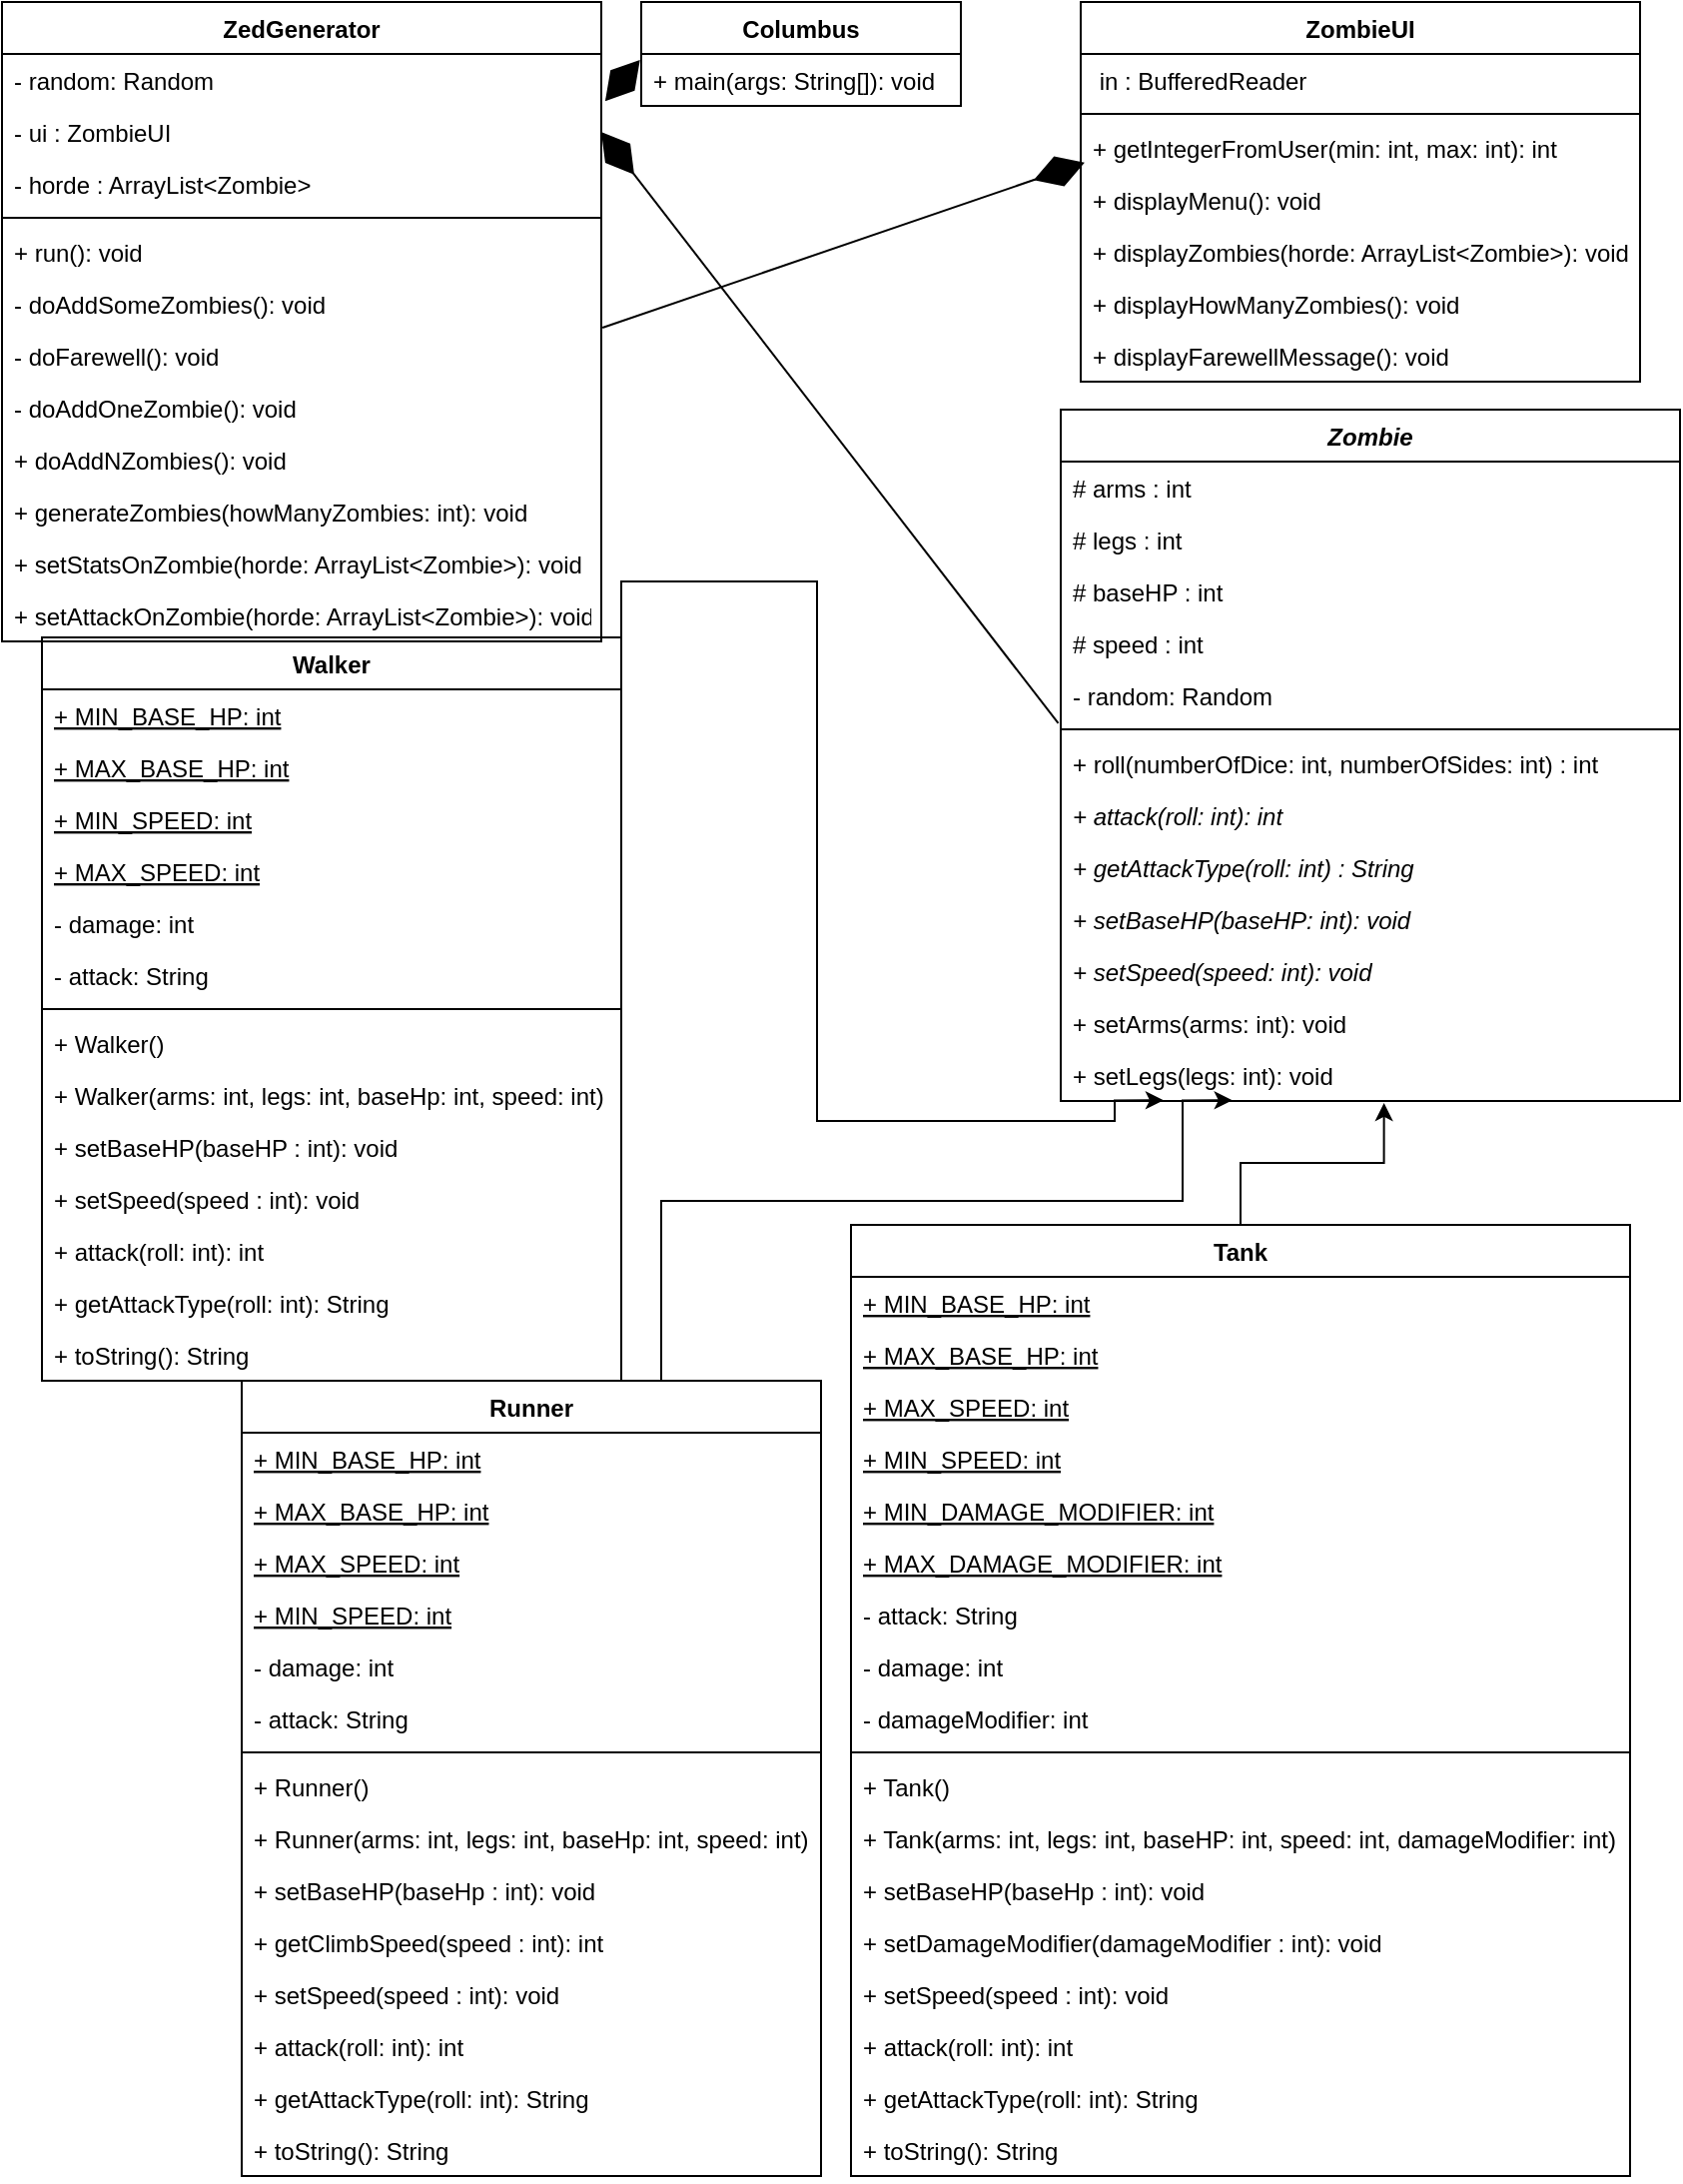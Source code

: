 <mxfile version="16.5.2" type="device"><diagram id="QH2ERU342eksi16rLNfZ" name="Page-1"><mxGraphModel dx="508" dy="740" grid="1" gridSize="10" guides="1" tooltips="1" connect="1" arrows="1" fold="1" page="1" pageScale="1" pageWidth="850" pageHeight="1100" math="0" shadow="0"><root><mxCell id="0"/><mxCell id="1" parent="0"/><mxCell id="HBqoysYSaNz5gCofPVMn-1" value="Zombie" style="swimlane;fontStyle=3;align=center;verticalAlign=top;childLayout=stackLayout;horizontal=1;startSize=26;horizontalStack=0;resizeParent=1;resizeParentMax=0;resizeLast=0;collapsible=1;marginBottom=0;" parent="1" vertex="1"><mxGeometry x="530" y="204" width="310" height="346" as="geometry"/></mxCell><mxCell id="HBqoysYSaNz5gCofPVMn-2" value="# arms : int" style="text;strokeColor=none;fillColor=none;align=left;verticalAlign=top;spacingLeft=4;spacingRight=4;overflow=hidden;rotatable=0;points=[[0,0.5],[1,0.5]];portConstraint=eastwest;" parent="HBqoysYSaNz5gCofPVMn-1" vertex="1"><mxGeometry y="26" width="310" height="26" as="geometry"/></mxCell><mxCell id="HBqoysYSaNz5gCofPVMn-23" value="# legs : int" style="text;strokeColor=none;fillColor=none;align=left;verticalAlign=top;spacingLeft=4;spacingRight=4;overflow=hidden;rotatable=0;points=[[0,0.5],[1,0.5]];portConstraint=eastwest;" parent="HBqoysYSaNz5gCofPVMn-1" vertex="1"><mxGeometry y="52" width="310" height="26" as="geometry"/></mxCell><mxCell id="HBqoysYSaNz5gCofPVMn-24" value="# baseHP : int" style="text;strokeColor=none;fillColor=none;align=left;verticalAlign=top;spacingLeft=4;spacingRight=4;overflow=hidden;rotatable=0;points=[[0,0.5],[1,0.5]];portConstraint=eastwest;" parent="HBqoysYSaNz5gCofPVMn-1" vertex="1"><mxGeometry y="78" width="310" height="26" as="geometry"/></mxCell><mxCell id="HBqoysYSaNz5gCofPVMn-25" value="# speed : int" style="text;strokeColor=none;fillColor=none;align=left;verticalAlign=top;spacingLeft=4;spacingRight=4;overflow=hidden;rotatable=0;points=[[0,0.5],[1,0.5]];portConstraint=eastwest;" parent="HBqoysYSaNz5gCofPVMn-1" vertex="1"><mxGeometry y="104" width="310" height="26" as="geometry"/></mxCell><mxCell id="Yi1McN0F6gf4HMEJNDJ7-10" value="- random: Random" style="text;strokeColor=none;fillColor=none;align=left;verticalAlign=top;spacingLeft=4;spacingRight=4;overflow=hidden;rotatable=0;points=[[0,0.5],[1,0.5]];portConstraint=eastwest;" vertex="1" parent="HBqoysYSaNz5gCofPVMn-1"><mxGeometry y="130" width="310" height="26" as="geometry"/></mxCell><mxCell id="HBqoysYSaNz5gCofPVMn-3" value="" style="line;strokeWidth=1;fillColor=none;align=left;verticalAlign=middle;spacingTop=-1;spacingLeft=3;spacingRight=3;rotatable=0;labelPosition=right;points=[];portConstraint=eastwest;" parent="HBqoysYSaNz5gCofPVMn-1" vertex="1"><mxGeometry y="156" width="310" height="8" as="geometry"/></mxCell><mxCell id="HBqoysYSaNz5gCofPVMn-4" value="+ roll(numberOfDice: int, numberOfSides: int) : int" style="text;strokeColor=none;fillColor=none;align=left;verticalAlign=top;spacingLeft=4;spacingRight=4;overflow=hidden;rotatable=0;points=[[0,0.5],[1,0.5]];portConstraint=eastwest;" parent="HBqoysYSaNz5gCofPVMn-1" vertex="1"><mxGeometry y="164" width="310" height="26" as="geometry"/></mxCell><mxCell id="HBqoysYSaNz5gCofPVMn-26" value="+ attack(roll: int): int" style="text;strokeColor=none;fillColor=none;align=left;verticalAlign=top;spacingLeft=4;spacingRight=4;overflow=hidden;rotatable=0;points=[[0,0.5],[1,0.5]];portConstraint=eastwest;fontStyle=2" parent="HBqoysYSaNz5gCofPVMn-1" vertex="1"><mxGeometry y="190" width="310" height="26" as="geometry"/></mxCell><mxCell id="HBqoysYSaNz5gCofPVMn-27" value="+ getAttackType(roll: int) : String" style="text;strokeColor=none;fillColor=none;align=left;verticalAlign=top;spacingLeft=4;spacingRight=4;overflow=hidden;rotatable=0;points=[[0,0.5],[1,0.5]];portConstraint=eastwest;fontStyle=2" parent="HBqoysYSaNz5gCofPVMn-1" vertex="1"><mxGeometry y="216" width="310" height="26" as="geometry"/></mxCell><mxCell id="Yi1McN0F6gf4HMEJNDJ7-12" value="+ setBaseHP(baseHP: int): void" style="text;strokeColor=none;fillColor=none;align=left;verticalAlign=top;spacingLeft=4;spacingRight=4;overflow=hidden;rotatable=0;points=[[0,0.5],[1,0.5]];portConstraint=eastwest;fontStyle=2" vertex="1" parent="HBqoysYSaNz5gCofPVMn-1"><mxGeometry y="242" width="310" height="26" as="geometry"/></mxCell><mxCell id="Yi1McN0F6gf4HMEJNDJ7-13" value="+ setSpeed(speed: int): void" style="text;strokeColor=none;fillColor=none;align=left;verticalAlign=top;spacingLeft=4;spacingRight=4;overflow=hidden;rotatable=0;points=[[0,0.5],[1,0.5]];portConstraint=eastwest;fontStyle=2" vertex="1" parent="HBqoysYSaNz5gCofPVMn-1"><mxGeometry y="268" width="310" height="26" as="geometry"/></mxCell><mxCell id="Yi1McN0F6gf4HMEJNDJ7-11" value="+ setArms(arms: int): void" style="text;strokeColor=none;fillColor=none;align=left;verticalAlign=top;spacingLeft=4;spacingRight=4;overflow=hidden;rotatable=0;points=[[0,0.5],[1,0.5]];portConstraint=eastwest;fontStyle=0" vertex="1" parent="HBqoysYSaNz5gCofPVMn-1"><mxGeometry y="294" width="310" height="26" as="geometry"/></mxCell><mxCell id="HBqoysYSaNz5gCofPVMn-40" value="+ setLegs(legs: int): void" style="text;strokeColor=none;fillColor=none;align=left;verticalAlign=top;spacingLeft=4;spacingRight=4;overflow=hidden;rotatable=0;points=[[0,0.5],[1,0.5]];portConstraint=eastwest;fontStyle=0" parent="HBqoysYSaNz5gCofPVMn-1" vertex="1"><mxGeometry y="320" width="310" height="26" as="geometry"/></mxCell><mxCell id="Yi1McN0F6gf4HMEJNDJ7-36" style="edgeStyle=orthogonalEdgeStyle;rounded=0;orthogonalLoop=1;jettySize=auto;html=1;exitX=0.5;exitY=0;exitDx=0;exitDy=0;entryX=0.166;entryY=0.987;entryDx=0;entryDy=0;entryPerimeter=0;" edge="1" parent="1" source="HBqoysYSaNz5gCofPVMn-5" target="HBqoysYSaNz5gCofPVMn-40"><mxGeometry relative="1" as="geometry"><Array as="points"><mxPoint x="310" y="318"/><mxPoint x="310" y="290"/><mxPoint x="408" y="290"/><mxPoint x="408" y="560"/><mxPoint x="557" y="560"/><mxPoint x="557" y="550"/></Array></mxGeometry></mxCell><mxCell id="HBqoysYSaNz5gCofPVMn-5" value="Walker" style="swimlane;fontStyle=1;align=center;verticalAlign=top;childLayout=stackLayout;horizontal=1;startSize=26;horizontalStack=0;resizeParent=1;resizeParentMax=0;resizeLast=0;collapsible=1;marginBottom=0;" parent="1" vertex="1"><mxGeometry x="20" y="318" width="290" height="372" as="geometry"/></mxCell><mxCell id="HBqoysYSaNz5gCofPVMn-6" value="+ MIN_BASE_HP: int" style="text;strokeColor=none;fillColor=none;align=left;verticalAlign=top;spacingLeft=4;spacingRight=4;overflow=hidden;rotatable=0;points=[[0,0.5],[1,0.5]];portConstraint=eastwest;fontStyle=4" parent="HBqoysYSaNz5gCofPVMn-5" vertex="1"><mxGeometry y="26" width="290" height="26" as="geometry"/></mxCell><mxCell id="HBqoysYSaNz5gCofPVMn-49" value="+ MAX_BASE_HP: int" style="text;strokeColor=none;fillColor=none;align=left;verticalAlign=top;spacingLeft=4;spacingRight=4;overflow=hidden;rotatable=0;points=[[0,0.5],[1,0.5]];portConstraint=eastwest;fontStyle=4" parent="HBqoysYSaNz5gCofPVMn-5" vertex="1"><mxGeometry y="52" width="290" height="26" as="geometry"/></mxCell><mxCell id="Yi1McN0F6gf4HMEJNDJ7-14" value="+ MIN_SPEED: int" style="text;strokeColor=none;fillColor=none;align=left;verticalAlign=top;spacingLeft=4;spacingRight=4;overflow=hidden;rotatable=0;points=[[0,0.5],[1,0.5]];portConstraint=eastwest;fontStyle=4" vertex="1" parent="HBqoysYSaNz5gCofPVMn-5"><mxGeometry y="78" width="290" height="26" as="geometry"/></mxCell><mxCell id="Yi1McN0F6gf4HMEJNDJ7-15" value="+ MAX_SPEED: int" style="text;strokeColor=none;fillColor=none;align=left;verticalAlign=top;spacingLeft=4;spacingRight=4;overflow=hidden;rotatable=0;points=[[0,0.5],[1,0.5]];portConstraint=eastwest;fontStyle=4" vertex="1" parent="HBqoysYSaNz5gCofPVMn-5"><mxGeometry y="104" width="290" height="26" as="geometry"/></mxCell><mxCell id="Yi1McN0F6gf4HMEJNDJ7-16" value="- damage: int" style="text;strokeColor=none;fillColor=none;align=left;verticalAlign=top;spacingLeft=4;spacingRight=4;overflow=hidden;rotatable=0;points=[[0,0.5],[1,0.5]];portConstraint=eastwest;fontStyle=0" vertex="1" parent="HBqoysYSaNz5gCofPVMn-5"><mxGeometry y="130" width="290" height="26" as="geometry"/></mxCell><mxCell id="Yi1McN0F6gf4HMEJNDJ7-17" value="- attack: String" style="text;strokeColor=none;fillColor=none;align=left;verticalAlign=top;spacingLeft=4;spacingRight=4;overflow=hidden;rotatable=0;points=[[0,0.5],[1,0.5]];portConstraint=eastwest;fontStyle=0" vertex="1" parent="HBqoysYSaNz5gCofPVMn-5"><mxGeometry y="156" width="290" height="26" as="geometry"/></mxCell><mxCell id="HBqoysYSaNz5gCofPVMn-7" value="" style="line;strokeWidth=1;fillColor=none;align=left;verticalAlign=middle;spacingTop=-1;spacingLeft=3;spacingRight=3;rotatable=0;labelPosition=right;points=[];portConstraint=eastwest;" parent="HBqoysYSaNz5gCofPVMn-5" vertex="1"><mxGeometry y="182" width="290" height="8" as="geometry"/></mxCell><mxCell id="HBqoysYSaNz5gCofPVMn-8" value="+ Walker()" style="text;strokeColor=none;fillColor=none;align=left;verticalAlign=top;spacingLeft=4;spacingRight=4;overflow=hidden;rotatable=0;points=[[0,0.5],[1,0.5]];portConstraint=eastwest;" parent="HBqoysYSaNz5gCofPVMn-5" vertex="1"><mxGeometry y="190" width="290" height="26" as="geometry"/></mxCell><mxCell id="HBqoysYSaNz5gCofPVMn-48" value="+ Walker(arms: int, legs: int, baseHp: int, speed: int)" style="text;strokeColor=none;fillColor=none;align=left;verticalAlign=top;spacingLeft=4;spacingRight=4;overflow=hidden;rotatable=0;points=[[0,0.5],[1,0.5]];portConstraint=eastwest;" parent="HBqoysYSaNz5gCofPVMn-5" vertex="1"><mxGeometry y="216" width="290" height="26" as="geometry"/></mxCell><mxCell id="Yi1McN0F6gf4HMEJNDJ7-18" value="+ setBaseHP(baseHP : int): void" style="text;strokeColor=none;fillColor=none;align=left;verticalAlign=top;spacingLeft=4;spacingRight=4;overflow=hidden;rotatable=0;points=[[0,0.5],[1,0.5]];portConstraint=eastwest;" vertex="1" parent="HBqoysYSaNz5gCofPVMn-5"><mxGeometry y="242" width="290" height="26" as="geometry"/></mxCell><mxCell id="Yi1McN0F6gf4HMEJNDJ7-1" value="+ setSpeed(speed : int): void" style="text;strokeColor=none;fillColor=none;align=left;verticalAlign=top;spacingLeft=4;spacingRight=4;overflow=hidden;rotatable=0;points=[[0,0.5],[1,0.5]];portConstraint=eastwest;" vertex="1" parent="HBqoysYSaNz5gCofPVMn-5"><mxGeometry y="268" width="290" height="26" as="geometry"/></mxCell><mxCell id="Yi1McN0F6gf4HMEJNDJ7-2" value="+ attack(roll: int): int" style="text;strokeColor=none;fillColor=none;align=left;verticalAlign=top;spacingLeft=4;spacingRight=4;overflow=hidden;rotatable=0;points=[[0,0.5],[1,0.5]];portConstraint=eastwest;" vertex="1" parent="HBqoysYSaNz5gCofPVMn-5"><mxGeometry y="294" width="290" height="26" as="geometry"/></mxCell><mxCell id="Yi1McN0F6gf4HMEJNDJ7-19" value="+ getAttackType(roll: int): String" style="text;strokeColor=none;fillColor=none;align=left;verticalAlign=top;spacingLeft=4;spacingRight=4;overflow=hidden;rotatable=0;points=[[0,0.5],[1,0.5]];portConstraint=eastwest;" vertex="1" parent="HBqoysYSaNz5gCofPVMn-5"><mxGeometry y="320" width="290" height="26" as="geometry"/></mxCell><mxCell id="Yi1McN0F6gf4HMEJNDJ7-20" value="+ toString(): String" style="text;strokeColor=none;fillColor=none;align=left;verticalAlign=top;spacingLeft=4;spacingRight=4;overflow=hidden;rotatable=0;points=[[0,0.5],[1,0.5]];portConstraint=eastwest;" vertex="1" parent="HBqoysYSaNz5gCofPVMn-5"><mxGeometry y="346" width="290" height="26" as="geometry"/></mxCell><mxCell id="Yi1McN0F6gf4HMEJNDJ7-35" style="edgeStyle=orthogonalEdgeStyle;rounded=0;orthogonalLoop=1;jettySize=auto;html=1;exitX=0.5;exitY=0;exitDx=0;exitDy=0;entryX=0.277;entryY=0.987;entryDx=0;entryDy=0;entryPerimeter=0;" edge="1" parent="1" source="HBqoysYSaNz5gCofPVMn-9" target="HBqoysYSaNz5gCofPVMn-40"><mxGeometry relative="1" as="geometry"><Array as="points"><mxPoint x="330" y="690"/><mxPoint x="330" y="600"/><mxPoint x="591" y="600"/></Array></mxGeometry></mxCell><mxCell id="HBqoysYSaNz5gCofPVMn-9" value="Runner" style="swimlane;fontStyle=1;align=center;verticalAlign=top;childLayout=stackLayout;horizontal=1;startSize=26;horizontalStack=0;resizeParent=1;resizeParentMax=0;resizeLast=0;collapsible=1;marginBottom=0;" parent="1" vertex="1"><mxGeometry x="120" y="690" width="290" height="398" as="geometry"/></mxCell><mxCell id="Yi1McN0F6gf4HMEJNDJ7-3" value="+ MIN_BASE_HP: int" style="text;strokeColor=none;fillColor=none;align=left;verticalAlign=top;spacingLeft=4;spacingRight=4;overflow=hidden;rotatable=0;points=[[0,0.5],[1,0.5]];portConstraint=eastwest;fontStyle=4" vertex="1" parent="HBqoysYSaNz5gCofPVMn-9"><mxGeometry y="26" width="290" height="26" as="geometry"/></mxCell><mxCell id="Yi1McN0F6gf4HMEJNDJ7-4" value="+ MAX_BASE_HP: int" style="text;strokeColor=none;fillColor=none;align=left;verticalAlign=top;spacingLeft=4;spacingRight=4;overflow=hidden;rotatable=0;points=[[0,0.5],[1,0.5]];portConstraint=eastwest;fontStyle=4" vertex="1" parent="HBqoysYSaNz5gCofPVMn-9"><mxGeometry y="52" width="290" height="26" as="geometry"/></mxCell><mxCell id="Yi1McN0F6gf4HMEJNDJ7-30" value="+ MAX_SPEED: int" style="text;strokeColor=none;fillColor=none;align=left;verticalAlign=top;spacingLeft=4;spacingRight=4;overflow=hidden;rotatable=0;points=[[0,0.5],[1,0.5]];portConstraint=eastwest;fontStyle=4" vertex="1" parent="HBqoysYSaNz5gCofPVMn-9"><mxGeometry y="78" width="290" height="26" as="geometry"/></mxCell><mxCell id="Yi1McN0F6gf4HMEJNDJ7-29" value="+ MIN_SPEED: int" style="text;strokeColor=none;fillColor=none;align=left;verticalAlign=top;spacingLeft=4;spacingRight=4;overflow=hidden;rotatable=0;points=[[0,0.5],[1,0.5]];portConstraint=eastwest;fontStyle=4" vertex="1" parent="HBqoysYSaNz5gCofPVMn-9"><mxGeometry y="104" width="290" height="26" as="geometry"/></mxCell><mxCell id="Yi1McN0F6gf4HMEJNDJ7-31" value="- damage: int" style="text;strokeColor=none;fillColor=none;align=left;verticalAlign=top;spacingLeft=4;spacingRight=4;overflow=hidden;rotatable=0;points=[[0,0.5],[1,0.5]];portConstraint=eastwest;fontStyle=0" vertex="1" parent="HBqoysYSaNz5gCofPVMn-9"><mxGeometry y="130" width="290" height="26" as="geometry"/></mxCell><mxCell id="Yi1McN0F6gf4HMEJNDJ7-32" value="- attack: String" style="text;strokeColor=none;fillColor=none;align=left;verticalAlign=top;spacingLeft=4;spacingRight=4;overflow=hidden;rotatable=0;points=[[0,0.5],[1,0.5]];portConstraint=eastwest;fontStyle=0" vertex="1" parent="HBqoysYSaNz5gCofPVMn-9"><mxGeometry y="156" width="290" height="26" as="geometry"/></mxCell><mxCell id="HBqoysYSaNz5gCofPVMn-11" value="" style="line;strokeWidth=1;fillColor=none;align=left;verticalAlign=middle;spacingTop=-1;spacingLeft=3;spacingRight=3;rotatable=0;labelPosition=right;points=[];portConstraint=eastwest;" parent="HBqoysYSaNz5gCofPVMn-9" vertex="1"><mxGeometry y="182" width="290" height="8" as="geometry"/></mxCell><mxCell id="HBqoysYSaNz5gCofPVMn-46" value="+ Runner()" style="text;strokeColor=none;fillColor=none;align=left;verticalAlign=top;spacingLeft=4;spacingRight=4;overflow=hidden;rotatable=0;points=[[0,0.5],[1,0.5]];portConstraint=eastwest;" parent="HBqoysYSaNz5gCofPVMn-9" vertex="1"><mxGeometry y="190" width="290" height="26" as="geometry"/></mxCell><mxCell id="HBqoysYSaNz5gCofPVMn-47" value="+ Runner(arms: int, legs: int, baseHp: int, speed: int)" style="text;strokeColor=none;fillColor=none;align=left;verticalAlign=top;spacingLeft=4;spacingRight=4;overflow=hidden;rotatable=0;points=[[0,0.5],[1,0.5]];portConstraint=eastwest;" parent="HBqoysYSaNz5gCofPVMn-9" vertex="1"><mxGeometry y="216" width="290" height="26" as="geometry"/></mxCell><mxCell id="Yi1McN0F6gf4HMEJNDJ7-34" value="+ setBaseHP(baseHp : int): void" style="text;strokeColor=none;fillColor=none;align=left;verticalAlign=top;spacingLeft=4;spacingRight=4;overflow=hidden;rotatable=0;points=[[0,0.5],[1,0.5]];portConstraint=eastwest;" vertex="1" parent="HBqoysYSaNz5gCofPVMn-9"><mxGeometry y="242" width="290" height="26" as="geometry"/></mxCell><mxCell id="HBqoysYSaNz5gCofPVMn-12" value="+ getClimbSpeed(speed : int): int" style="text;strokeColor=none;fillColor=none;align=left;verticalAlign=top;spacingLeft=4;spacingRight=4;overflow=hidden;rotatable=0;points=[[0,0.5],[1,0.5]];portConstraint=eastwest;" parent="HBqoysYSaNz5gCofPVMn-9" vertex="1"><mxGeometry y="268" width="290" height="26" as="geometry"/></mxCell><mxCell id="Yi1McN0F6gf4HMEJNDJ7-6" value="+ setSpeed(speed : int): void" style="text;strokeColor=none;fillColor=none;align=left;verticalAlign=top;spacingLeft=4;spacingRight=4;overflow=hidden;rotatable=0;points=[[0,0.5],[1,0.5]];portConstraint=eastwest;" vertex="1" parent="HBqoysYSaNz5gCofPVMn-9"><mxGeometry y="294" width="290" height="26" as="geometry"/></mxCell><mxCell id="Yi1McN0F6gf4HMEJNDJ7-7" value="+ attack(roll: int): int" style="text;strokeColor=none;fillColor=none;align=left;verticalAlign=top;spacingLeft=4;spacingRight=4;overflow=hidden;rotatable=0;points=[[0,0.5],[1,0.5]];portConstraint=eastwest;" vertex="1" parent="HBqoysYSaNz5gCofPVMn-9"><mxGeometry y="320" width="290" height="26" as="geometry"/></mxCell><mxCell id="Yi1McN0F6gf4HMEJNDJ7-33" value="+ getAttackType(roll: int): String" style="text;strokeColor=none;fillColor=none;align=left;verticalAlign=top;spacingLeft=4;spacingRight=4;overflow=hidden;rotatable=0;points=[[0,0.5],[1,0.5]];portConstraint=eastwest;" vertex="1" parent="HBqoysYSaNz5gCofPVMn-9"><mxGeometry y="346" width="290" height="26" as="geometry"/></mxCell><mxCell id="Yi1McN0F6gf4HMEJNDJ7-28" value="+ toString(): String" style="text;strokeColor=none;fillColor=none;align=left;verticalAlign=top;spacingLeft=4;spacingRight=4;overflow=hidden;rotatable=0;points=[[0,0.5],[1,0.5]];portConstraint=eastwest;" vertex="1" parent="HBqoysYSaNz5gCofPVMn-9"><mxGeometry y="372" width="290" height="26" as="geometry"/></mxCell><mxCell id="HBqoysYSaNz5gCofPVMn-45" style="edgeStyle=orthogonalEdgeStyle;rounded=0;orthogonalLoop=1;jettySize=auto;html=1;exitX=0.5;exitY=0;exitDx=0;exitDy=0;entryX=0.522;entryY=1.038;entryDx=0;entryDy=0;entryPerimeter=0;" parent="1" source="HBqoysYSaNz5gCofPVMn-13" target="HBqoysYSaNz5gCofPVMn-40" edge="1"><mxGeometry relative="1" as="geometry"/></mxCell><mxCell id="HBqoysYSaNz5gCofPVMn-13" value="Tank" style="swimlane;fontStyle=1;align=center;verticalAlign=top;childLayout=stackLayout;horizontal=1;startSize=26;horizontalStack=0;resizeParent=1;resizeParentMax=0;resizeLast=0;collapsible=1;marginBottom=0;" parent="1" vertex="1"><mxGeometry x="425" y="612" width="390" height="476" as="geometry"/></mxCell><mxCell id="HBqoysYSaNz5gCofPVMn-14" value="+ MIN_BASE_HP: int" style="text;strokeColor=none;fillColor=none;align=left;verticalAlign=top;spacingLeft=4;spacingRight=4;overflow=hidden;rotatable=0;points=[[0,0.5],[1,0.5]];portConstraint=eastwest;fontStyle=4" parent="HBqoysYSaNz5gCofPVMn-13" vertex="1"><mxGeometry y="26" width="390" height="26" as="geometry"/></mxCell><mxCell id="HBqoysYSaNz5gCofPVMn-29" value="+ MAX_BASE_HP: int" style="text;strokeColor=none;fillColor=none;align=left;verticalAlign=top;spacingLeft=4;spacingRight=4;overflow=hidden;rotatable=0;points=[[0,0.5],[1,0.5]];portConstraint=eastwest;fontStyle=4" parent="HBqoysYSaNz5gCofPVMn-13" vertex="1"><mxGeometry y="52" width="390" height="26" as="geometry"/></mxCell><mxCell id="Yi1McN0F6gf4HMEJNDJ7-24" value="+ MAX_SPEED: int" style="text;strokeColor=none;fillColor=none;align=left;verticalAlign=top;spacingLeft=4;spacingRight=4;overflow=hidden;rotatable=0;points=[[0,0.5],[1,0.5]];portConstraint=eastwest;fontStyle=4" vertex="1" parent="HBqoysYSaNz5gCofPVMn-13"><mxGeometry y="78" width="390" height="26" as="geometry"/></mxCell><mxCell id="Yi1McN0F6gf4HMEJNDJ7-23" value="+ MIN_SPEED: int" style="text;strokeColor=none;fillColor=none;align=left;verticalAlign=top;spacingLeft=4;spacingRight=4;overflow=hidden;rotatable=0;points=[[0,0.5],[1,0.5]];portConstraint=eastwest;fontStyle=4" vertex="1" parent="HBqoysYSaNz5gCofPVMn-13"><mxGeometry y="104" width="390" height="26" as="geometry"/></mxCell><mxCell id="HBqoysYSaNz5gCofPVMn-32" value="+ MIN_DAMAGE_MODIFIER: int" style="text;strokeColor=none;fillColor=none;align=left;verticalAlign=top;spacingLeft=4;spacingRight=4;overflow=hidden;rotatable=0;points=[[0,0.5],[1,0.5]];portConstraint=eastwest;fontStyle=4" parent="HBqoysYSaNz5gCofPVMn-13" vertex="1"><mxGeometry y="130" width="390" height="26" as="geometry"/></mxCell><mxCell id="HBqoysYSaNz5gCofPVMn-33" value="+ MAX_DAMAGE_MODIFIER: int" style="text;strokeColor=none;fillColor=none;align=left;verticalAlign=top;spacingLeft=4;spacingRight=4;overflow=hidden;rotatable=0;points=[[0,0.5],[1,0.5]];portConstraint=eastwest;fontStyle=4" parent="HBqoysYSaNz5gCofPVMn-13" vertex="1"><mxGeometry y="156" width="390" height="26" as="geometry"/></mxCell><mxCell id="Yi1McN0F6gf4HMEJNDJ7-26" value="- attack: String" style="text;strokeColor=none;fillColor=none;align=left;verticalAlign=top;spacingLeft=4;spacingRight=4;overflow=hidden;rotatable=0;points=[[0,0.5],[1,0.5]];portConstraint=eastwest;fontStyle=0" vertex="1" parent="HBqoysYSaNz5gCofPVMn-13"><mxGeometry y="182" width="390" height="26" as="geometry"/></mxCell><mxCell id="Yi1McN0F6gf4HMEJNDJ7-25" value="- damage: int" style="text;strokeColor=none;fillColor=none;align=left;verticalAlign=top;spacingLeft=4;spacingRight=4;overflow=hidden;rotatable=0;points=[[0,0.5],[1,0.5]];portConstraint=eastwest;fontStyle=0" vertex="1" parent="HBqoysYSaNz5gCofPVMn-13"><mxGeometry y="208" width="390" height="26" as="geometry"/></mxCell><mxCell id="HBqoysYSaNz5gCofPVMn-31" value="- damageModifier: int" style="text;strokeColor=none;fillColor=none;align=left;verticalAlign=top;spacingLeft=4;spacingRight=4;overflow=hidden;rotatable=0;points=[[0,0.5],[1,0.5]];portConstraint=eastwest;fontStyle=0" parent="HBqoysYSaNz5gCofPVMn-13" vertex="1"><mxGeometry y="234" width="390" height="26" as="geometry"/></mxCell><mxCell id="HBqoysYSaNz5gCofPVMn-15" value="" style="line;strokeWidth=1;fillColor=none;align=left;verticalAlign=middle;spacingTop=-1;spacingLeft=3;spacingRight=3;rotatable=0;labelPosition=right;points=[];portConstraint=eastwest;" parent="HBqoysYSaNz5gCofPVMn-13" vertex="1"><mxGeometry y="260" width="390" height="8" as="geometry"/></mxCell><mxCell id="HBqoysYSaNz5gCofPVMn-38" value="+ Tank()" style="text;strokeColor=none;fillColor=none;align=left;verticalAlign=top;spacingLeft=4;spacingRight=4;overflow=hidden;rotatable=0;points=[[0,0.5],[1,0.5]];portConstraint=eastwest;" parent="HBqoysYSaNz5gCofPVMn-13" vertex="1"><mxGeometry y="268" width="390" height="26" as="geometry"/></mxCell><mxCell id="HBqoysYSaNz5gCofPVMn-39" value="+ Tank(arms: int, legs: int, baseHP: int, speed: int, damageModifier: int)" style="text;strokeColor=none;fillColor=none;align=left;verticalAlign=top;spacingLeft=4;spacingRight=4;overflow=hidden;rotatable=0;points=[[0,0.5],[1,0.5]];portConstraint=eastwest;" parent="HBqoysYSaNz5gCofPVMn-13" vertex="1"><mxGeometry y="294" width="390" height="26" as="geometry"/></mxCell><mxCell id="HBqoysYSaNz5gCofPVMn-16" value="+ setBaseHP(baseHp : int): void" style="text;strokeColor=none;fillColor=none;align=left;verticalAlign=top;spacingLeft=4;spacingRight=4;overflow=hidden;rotatable=0;points=[[0,0.5],[1,0.5]];portConstraint=eastwest;" parent="HBqoysYSaNz5gCofPVMn-13" vertex="1"><mxGeometry y="320" width="390" height="26" as="geometry"/></mxCell><mxCell id="HBqoysYSaNz5gCofPVMn-34" value="+ setDamageModifier(damageModifier : int): void" style="text;strokeColor=none;fillColor=none;align=left;verticalAlign=top;spacingLeft=4;spacingRight=4;overflow=hidden;rotatable=0;points=[[0,0.5],[1,0.5]];portConstraint=eastwest;" parent="HBqoysYSaNz5gCofPVMn-13" vertex="1"><mxGeometry y="346" width="390" height="26" as="geometry"/></mxCell><mxCell id="HBqoysYSaNz5gCofPVMn-35" value="+ setSpeed(speed : int): void" style="text;strokeColor=none;fillColor=none;align=left;verticalAlign=top;spacingLeft=4;spacingRight=4;overflow=hidden;rotatable=0;points=[[0,0.5],[1,0.5]];portConstraint=eastwest;" parent="HBqoysYSaNz5gCofPVMn-13" vertex="1"><mxGeometry y="372" width="390" height="26" as="geometry"/></mxCell><mxCell id="HBqoysYSaNz5gCofPVMn-36" value="+ attack(roll: int): int" style="text;strokeColor=none;fillColor=none;align=left;verticalAlign=top;spacingLeft=4;spacingRight=4;overflow=hidden;rotatable=0;points=[[0,0.5],[1,0.5]];portConstraint=eastwest;" parent="HBqoysYSaNz5gCofPVMn-13" vertex="1"><mxGeometry y="398" width="390" height="26" as="geometry"/></mxCell><mxCell id="HBqoysYSaNz5gCofPVMn-37" value="+ getAttackType(roll: int): String" style="text;strokeColor=none;fillColor=none;align=left;verticalAlign=top;spacingLeft=4;spacingRight=4;overflow=hidden;rotatable=0;points=[[0,0.5],[1,0.5]];portConstraint=eastwest;" parent="HBqoysYSaNz5gCofPVMn-13" vertex="1"><mxGeometry y="424" width="390" height="26" as="geometry"/></mxCell><mxCell id="Yi1McN0F6gf4HMEJNDJ7-27" value="+ toString(): String" style="text;strokeColor=none;fillColor=none;align=left;verticalAlign=top;spacingLeft=4;spacingRight=4;overflow=hidden;rotatable=0;points=[[0,0.5],[1,0.5]];portConstraint=eastwest;" vertex="1" parent="HBqoysYSaNz5gCofPVMn-13"><mxGeometry y="450" width="390" height="26" as="geometry"/></mxCell><mxCell id="HBqoysYSaNz5gCofPVMn-17" value="ZedGenerator" style="swimlane;fontStyle=1;align=center;verticalAlign=top;childLayout=stackLayout;horizontal=1;startSize=26;horizontalStack=0;resizeParent=1;resizeParentMax=0;resizeLast=0;collapsible=1;marginBottom=0;" parent="1" vertex="1"><mxGeometry width="300" height="320" as="geometry"/></mxCell><mxCell id="HBqoysYSaNz5gCofPVMn-18" value="- random: Random" style="text;strokeColor=none;fillColor=none;align=left;verticalAlign=top;spacingLeft=4;spacingRight=4;overflow=hidden;rotatable=0;points=[[0,0.5],[1,0.5]];portConstraint=eastwest;" parent="HBqoysYSaNz5gCofPVMn-17" vertex="1"><mxGeometry y="26" width="300" height="26" as="geometry"/></mxCell><mxCell id="HBqoysYSaNz5gCofPVMn-21" value="- ui : ZombieUI" style="text;strokeColor=none;fillColor=none;align=left;verticalAlign=top;spacingLeft=4;spacingRight=4;overflow=hidden;rotatable=0;points=[[0,0.5],[1,0.5]];portConstraint=eastwest;" parent="HBqoysYSaNz5gCofPVMn-17" vertex="1"><mxGeometry y="52" width="300" height="26" as="geometry"/></mxCell><mxCell id="HBqoysYSaNz5gCofPVMn-22" value="- horde : ArrayList&lt;Zombie&gt;" style="text;strokeColor=none;fillColor=none;align=left;verticalAlign=top;spacingLeft=4;spacingRight=4;overflow=hidden;rotatable=0;points=[[0,0.5],[1,0.5]];portConstraint=eastwest;" parent="HBqoysYSaNz5gCofPVMn-17" vertex="1"><mxGeometry y="78" width="300" height="26" as="geometry"/></mxCell><mxCell id="HBqoysYSaNz5gCofPVMn-19" value="" style="line;strokeWidth=1;fillColor=none;align=left;verticalAlign=middle;spacingTop=-1;spacingLeft=3;spacingRight=3;rotatable=0;labelPosition=right;points=[];portConstraint=eastwest;" parent="HBqoysYSaNz5gCofPVMn-17" vertex="1"><mxGeometry y="104" width="300" height="8" as="geometry"/></mxCell><mxCell id="HBqoysYSaNz5gCofPVMn-20" value="+ run(): void" style="text;strokeColor=none;fillColor=none;align=left;verticalAlign=top;spacingLeft=4;spacingRight=4;overflow=hidden;rotatable=0;points=[[0,0.5],[1,0.5]];portConstraint=eastwest;" parent="HBqoysYSaNz5gCofPVMn-17" vertex="1"><mxGeometry y="112" width="300" height="26" as="geometry"/></mxCell><mxCell id="Yi1McN0F6gf4HMEJNDJ7-42" value="- doAddSomeZombies(): void" style="text;strokeColor=none;fillColor=none;align=left;verticalAlign=top;spacingLeft=4;spacingRight=4;overflow=hidden;rotatable=0;points=[[0,0.5],[1,0.5]];portConstraint=eastwest;" vertex="1" parent="HBqoysYSaNz5gCofPVMn-17"><mxGeometry y="138" width="300" height="26" as="geometry"/></mxCell><mxCell id="Yi1McN0F6gf4HMEJNDJ7-43" value="- doFarewell(): void" style="text;strokeColor=none;fillColor=none;align=left;verticalAlign=top;spacingLeft=4;spacingRight=4;overflow=hidden;rotatable=0;points=[[0,0.5],[1,0.5]];portConstraint=eastwest;" vertex="1" parent="HBqoysYSaNz5gCofPVMn-17"><mxGeometry y="164" width="300" height="26" as="geometry"/></mxCell><mxCell id="Yi1McN0F6gf4HMEJNDJ7-44" value="- doAddOneZombie(): void" style="text;strokeColor=none;fillColor=none;align=left;verticalAlign=top;spacingLeft=4;spacingRight=4;overflow=hidden;rotatable=0;points=[[0,0.5],[1,0.5]];portConstraint=eastwest;" vertex="1" parent="HBqoysYSaNz5gCofPVMn-17"><mxGeometry y="190" width="300" height="26" as="geometry"/></mxCell><mxCell id="Yi1McN0F6gf4HMEJNDJ7-45" value="+ doAddNZombies(): void" style="text;strokeColor=none;fillColor=none;align=left;verticalAlign=top;spacingLeft=4;spacingRight=4;overflow=hidden;rotatable=0;points=[[0,0.5],[1,0.5]];portConstraint=eastwest;" vertex="1" parent="HBqoysYSaNz5gCofPVMn-17"><mxGeometry y="216" width="300" height="26" as="geometry"/></mxCell><mxCell id="Yi1McN0F6gf4HMEJNDJ7-46" value="+ generateZombies(howManyZombies: int): void" style="text;strokeColor=none;fillColor=none;align=left;verticalAlign=top;spacingLeft=4;spacingRight=4;overflow=hidden;rotatable=0;points=[[0,0.5],[1,0.5]];portConstraint=eastwest;" vertex="1" parent="HBqoysYSaNz5gCofPVMn-17"><mxGeometry y="242" width="300" height="26" as="geometry"/></mxCell><mxCell id="Yi1McN0F6gf4HMEJNDJ7-47" value="+ setStatsOnZombie(horde: ArrayList&lt;Zombie&gt;): void" style="text;strokeColor=none;fillColor=none;align=left;verticalAlign=top;spacingLeft=4;spacingRight=4;overflow=hidden;rotatable=0;points=[[0,0.5],[1,0.5]];portConstraint=eastwest;" vertex="1" parent="HBqoysYSaNz5gCofPVMn-17"><mxGeometry y="268" width="300" height="26" as="geometry"/></mxCell><mxCell id="Yi1McN0F6gf4HMEJNDJ7-48" value="+ setAttackOnZombie(horde: ArrayList&lt;Zombie&gt;): void" style="text;strokeColor=none;fillColor=none;align=left;verticalAlign=top;spacingLeft=4;spacingRight=4;overflow=hidden;rotatable=0;points=[[0,0.5],[1,0.5]];portConstraint=eastwest;" vertex="1" parent="HBqoysYSaNz5gCofPVMn-17"><mxGeometry y="294" width="300" height="26" as="geometry"/></mxCell><mxCell id="HBqoysYSaNz5gCofPVMn-28" value="" style="endArrow=diamondThin;endFill=1;endSize=24;html=1;rounded=0;entryX=1;entryY=0.5;entryDx=0;entryDy=0;exitX=-0.004;exitY=1.038;exitDx=0;exitDy=0;exitPerimeter=0;" parent="1" source="Yi1McN0F6gf4HMEJNDJ7-10" target="HBqoysYSaNz5gCofPVMn-21" edge="1"><mxGeometry width="160" relative="1" as="geometry"><mxPoint x="400" y="39" as="sourcePoint"/><mxPoint x="300" y="140" as="targetPoint"/></mxGeometry></mxCell><mxCell id="Yi1McN0F6gf4HMEJNDJ7-37" value="Columbus" style="swimlane;fontStyle=1;align=center;verticalAlign=top;childLayout=stackLayout;horizontal=1;startSize=26;horizontalStack=0;resizeParent=1;resizeParentMax=0;resizeLast=0;collapsible=1;marginBottom=0;" vertex="1" parent="1"><mxGeometry x="320" width="160" height="52" as="geometry"/></mxCell><mxCell id="Yi1McN0F6gf4HMEJNDJ7-38" value="+ main(args: String[]): void" style="text;strokeColor=none;fillColor=none;align=left;verticalAlign=top;spacingLeft=4;spacingRight=4;overflow=hidden;rotatable=0;points=[[0,0.5],[1,0.5]];portConstraint=eastwest;" vertex="1" parent="Yi1McN0F6gf4HMEJNDJ7-37"><mxGeometry y="26" width="160" height="26" as="geometry"/></mxCell><mxCell id="Yi1McN0F6gf4HMEJNDJ7-41" value="" style="endArrow=diamondThin;endFill=1;endSize=24;html=1;rounded=0;entryX=-0.004;entryY=0.115;entryDx=0;entryDy=0;entryPerimeter=0;exitX=1.012;exitY=-0.167;exitDx=0;exitDy=0;exitPerimeter=0;" edge="1" parent="1" source="HBqoysYSaNz5gCofPVMn-21" target="Yi1McN0F6gf4HMEJNDJ7-38"><mxGeometry width="160" relative="1" as="geometry"><mxPoint x="220" y="60" as="sourcePoint"/><mxPoint x="380" y="60" as="targetPoint"/></mxGeometry></mxCell><mxCell id="Yi1McN0F6gf4HMEJNDJ7-49" value="ZombieUI" style="swimlane;fontStyle=1;align=center;verticalAlign=top;childLayout=stackLayout;horizontal=1;startSize=26;horizontalStack=0;resizeParent=1;resizeParentMax=0;resizeLast=0;collapsible=1;marginBottom=0;" vertex="1" parent="1"><mxGeometry x="540" width="280" height="190" as="geometry"/></mxCell><mxCell id="Yi1McN0F6gf4HMEJNDJ7-50" value=" in : BufferedReader" style="text;strokeColor=none;fillColor=none;align=left;verticalAlign=top;spacingLeft=4;spacingRight=4;overflow=hidden;rotatable=0;points=[[0,0.5],[1,0.5]];portConstraint=eastwest;" vertex="1" parent="Yi1McN0F6gf4HMEJNDJ7-49"><mxGeometry y="26" width="280" height="26" as="geometry"/></mxCell><mxCell id="Yi1McN0F6gf4HMEJNDJ7-51" value="" style="line;strokeWidth=1;fillColor=none;align=left;verticalAlign=middle;spacingTop=-1;spacingLeft=3;spacingRight=3;rotatable=0;labelPosition=right;points=[];portConstraint=eastwest;" vertex="1" parent="Yi1McN0F6gf4HMEJNDJ7-49"><mxGeometry y="52" width="280" height="8" as="geometry"/></mxCell><mxCell id="Yi1McN0F6gf4HMEJNDJ7-52" value="+ getIntegerFromUser(min: int, max: int): int" style="text;strokeColor=none;fillColor=none;align=left;verticalAlign=top;spacingLeft=4;spacingRight=4;overflow=hidden;rotatable=0;points=[[0,0.5],[1,0.5]];portConstraint=eastwest;" vertex="1" parent="Yi1McN0F6gf4HMEJNDJ7-49"><mxGeometry y="60" width="280" height="26" as="geometry"/></mxCell><mxCell id="Yi1McN0F6gf4HMEJNDJ7-53" value="+ displayMenu(): void" style="text;strokeColor=none;fillColor=none;align=left;verticalAlign=top;spacingLeft=4;spacingRight=4;overflow=hidden;rotatable=0;points=[[0,0.5],[1,0.5]];portConstraint=eastwest;" vertex="1" parent="Yi1McN0F6gf4HMEJNDJ7-49"><mxGeometry y="86" width="280" height="26" as="geometry"/></mxCell><mxCell id="Yi1McN0F6gf4HMEJNDJ7-54" value="+ displayZombies(horde: ArrayList&lt;Zombie&gt;): void" style="text;strokeColor=none;fillColor=none;align=left;verticalAlign=top;spacingLeft=4;spacingRight=4;overflow=hidden;rotatable=0;points=[[0,0.5],[1,0.5]];portConstraint=eastwest;" vertex="1" parent="Yi1McN0F6gf4HMEJNDJ7-49"><mxGeometry y="112" width="280" height="26" as="geometry"/></mxCell><mxCell id="Yi1McN0F6gf4HMEJNDJ7-56" value="+ displayHowManyZombies(): void" style="text;strokeColor=none;fillColor=none;align=left;verticalAlign=top;spacingLeft=4;spacingRight=4;overflow=hidden;rotatable=0;points=[[0,0.5],[1,0.5]];portConstraint=eastwest;" vertex="1" parent="Yi1McN0F6gf4HMEJNDJ7-49"><mxGeometry y="138" width="280" height="26" as="geometry"/></mxCell><mxCell id="Yi1McN0F6gf4HMEJNDJ7-57" value="+ displayFarewellMessage(): void" style="text;strokeColor=none;fillColor=none;align=left;verticalAlign=top;spacingLeft=4;spacingRight=4;overflow=hidden;rotatable=0;points=[[0,0.5],[1,0.5]];portConstraint=eastwest;" vertex="1" parent="Yi1McN0F6gf4HMEJNDJ7-49"><mxGeometry y="164" width="280" height="26" as="geometry"/></mxCell><mxCell id="Yi1McN0F6gf4HMEJNDJ7-55" value="" style="endArrow=diamondThin;endFill=1;endSize=24;html=1;rounded=0;entryX=0.007;entryY=0.782;entryDx=0;entryDy=0;entryPerimeter=0;exitX=1.002;exitY=0.962;exitDx=0;exitDy=0;exitPerimeter=0;" edge="1" parent="1" source="Yi1McN0F6gf4HMEJNDJ7-42" target="Yi1McN0F6gf4HMEJNDJ7-52"><mxGeometry width="160" relative="1" as="geometry"><mxPoint x="350" y="110" as="sourcePoint"/><mxPoint x="510" y="110" as="targetPoint"/></mxGeometry></mxCell></root></mxGraphModel></diagram></mxfile>